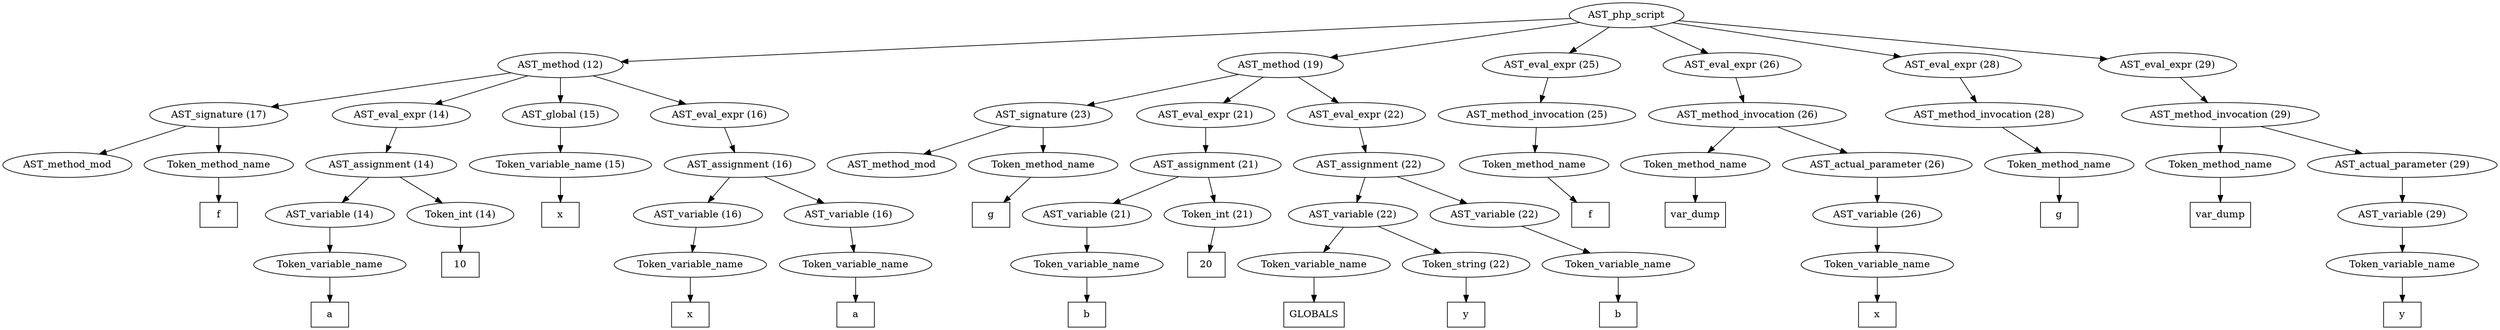 /*
 * AST in dot format generated by phc -- the PHP compiler
 */

digraph AST {
node_0 [label="AST_php_script"];
node_1 [label="AST_method (12)"];
node_2 [label="AST_signature (17)"];
node_3 [label="AST_method_mod"];
node_4 [label="Token_method_name"];
node_5 [label="f", shape=box]
node_4 -> node_5;
node_2 -> node_4;
node_2 -> node_3;
node_6 [label="AST_eval_expr (14)"];
node_7 [label="AST_assignment (14)"];
node_8 [label="AST_variable (14)"];
node_9 [label="Token_variable_name"];
node_10 [label="a", shape=box]
node_9 -> node_10;
node_8 -> node_9;
node_11 [label="Token_int (14)"];
node_12 [label="10", shape=box]
node_11 -> node_12;
node_7 -> node_11;
node_7 -> node_8;
node_6 -> node_7;
node_13 [label="AST_global (15)"];
node_14 [label="Token_variable_name (15)"];
node_15 [label="x", shape=box]
node_14 -> node_15;
node_13 -> node_14;
node_16 [label="AST_eval_expr (16)"];
node_17 [label="AST_assignment (16)"];
node_18 [label="AST_variable (16)"];
node_19 [label="Token_variable_name"];
node_20 [label="x", shape=box]
node_19 -> node_20;
node_18 -> node_19;
node_21 [label="AST_variable (16)"];
node_22 [label="Token_variable_name"];
node_23 [label="a", shape=box]
node_22 -> node_23;
node_21 -> node_22;
node_17 -> node_21;
node_17 -> node_18;
node_16 -> node_17;
node_1 -> node_16;
node_1 -> node_13;
node_1 -> node_6;
node_1 -> node_2;
node_24 [label="AST_method (19)"];
node_25 [label="AST_signature (23)"];
node_26 [label="AST_method_mod"];
node_27 [label="Token_method_name"];
node_28 [label="g", shape=box]
node_27 -> node_28;
node_25 -> node_27;
node_25 -> node_26;
node_29 [label="AST_eval_expr (21)"];
node_30 [label="AST_assignment (21)"];
node_31 [label="AST_variable (21)"];
node_32 [label="Token_variable_name"];
node_33 [label="b", shape=box]
node_32 -> node_33;
node_31 -> node_32;
node_34 [label="Token_int (21)"];
node_35 [label="20", shape=box]
node_34 -> node_35;
node_30 -> node_34;
node_30 -> node_31;
node_29 -> node_30;
node_36 [label="AST_eval_expr (22)"];
node_37 [label="AST_assignment (22)"];
node_38 [label="AST_variable (22)"];
node_39 [label="Token_variable_name"];
node_40 [label="GLOBALS", shape=box]
node_39 -> node_40;
node_41 [label="Token_string (22)"];
node_42 [label="y", shape=box]
node_41 -> node_42;
node_38 -> node_41;
node_38 -> node_39;
node_43 [label="AST_variable (22)"];
node_44 [label="Token_variable_name"];
node_45 [label="b", shape=box]
node_44 -> node_45;
node_43 -> node_44;
node_37 -> node_43;
node_37 -> node_38;
node_36 -> node_37;
node_24 -> node_36;
node_24 -> node_29;
node_24 -> node_25;
node_46 [label="AST_eval_expr (25)"];
node_47 [label="AST_method_invocation (25)"];
node_48 [label="Token_method_name"];
node_49 [label="f", shape=box]
node_48 -> node_49;
node_47 -> node_48;
node_46 -> node_47;
node_50 [label="AST_eval_expr (26)"];
node_51 [label="AST_method_invocation (26)"];
node_52 [label="Token_method_name"];
node_53 [label="var_dump", shape=box]
node_52 -> node_53;
node_54 [label="AST_actual_parameter (26)"];
node_55 [label="AST_variable (26)"];
node_56 [label="Token_variable_name"];
node_57 [label="x", shape=box]
node_56 -> node_57;
node_55 -> node_56;
node_54 -> node_55;
node_51 -> node_54;
node_51 -> node_52;
node_50 -> node_51;
node_58 [label="AST_eval_expr (28)"];
node_59 [label="AST_method_invocation (28)"];
node_60 [label="Token_method_name"];
node_61 [label="g", shape=box]
node_60 -> node_61;
node_59 -> node_60;
node_58 -> node_59;
node_62 [label="AST_eval_expr (29)"];
node_63 [label="AST_method_invocation (29)"];
node_64 [label="Token_method_name"];
node_65 [label="var_dump", shape=box]
node_64 -> node_65;
node_66 [label="AST_actual_parameter (29)"];
node_67 [label="AST_variable (29)"];
node_68 [label="Token_variable_name"];
node_69 [label="y", shape=box]
node_68 -> node_69;
node_67 -> node_68;
node_66 -> node_67;
node_63 -> node_66;
node_63 -> node_64;
node_62 -> node_63;
node_0 -> node_62;
node_0 -> node_58;
node_0 -> node_50;
node_0 -> node_46;
node_0 -> node_24;
node_0 -> node_1;
}

